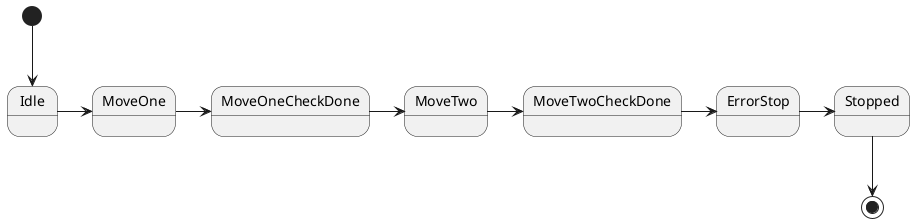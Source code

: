 @startuml

[*] --> Idle
Idle -> MoveOne
MoveOne -> MoveOneCheckDone
MoveOneCheckDone -> MoveTwo
MoveTwo -> MoveTwoCheckDone
MoveTwoCheckDone -> ErrorStop
ErrorStop -> Stopped
Stopped --> [*]

@enduml
